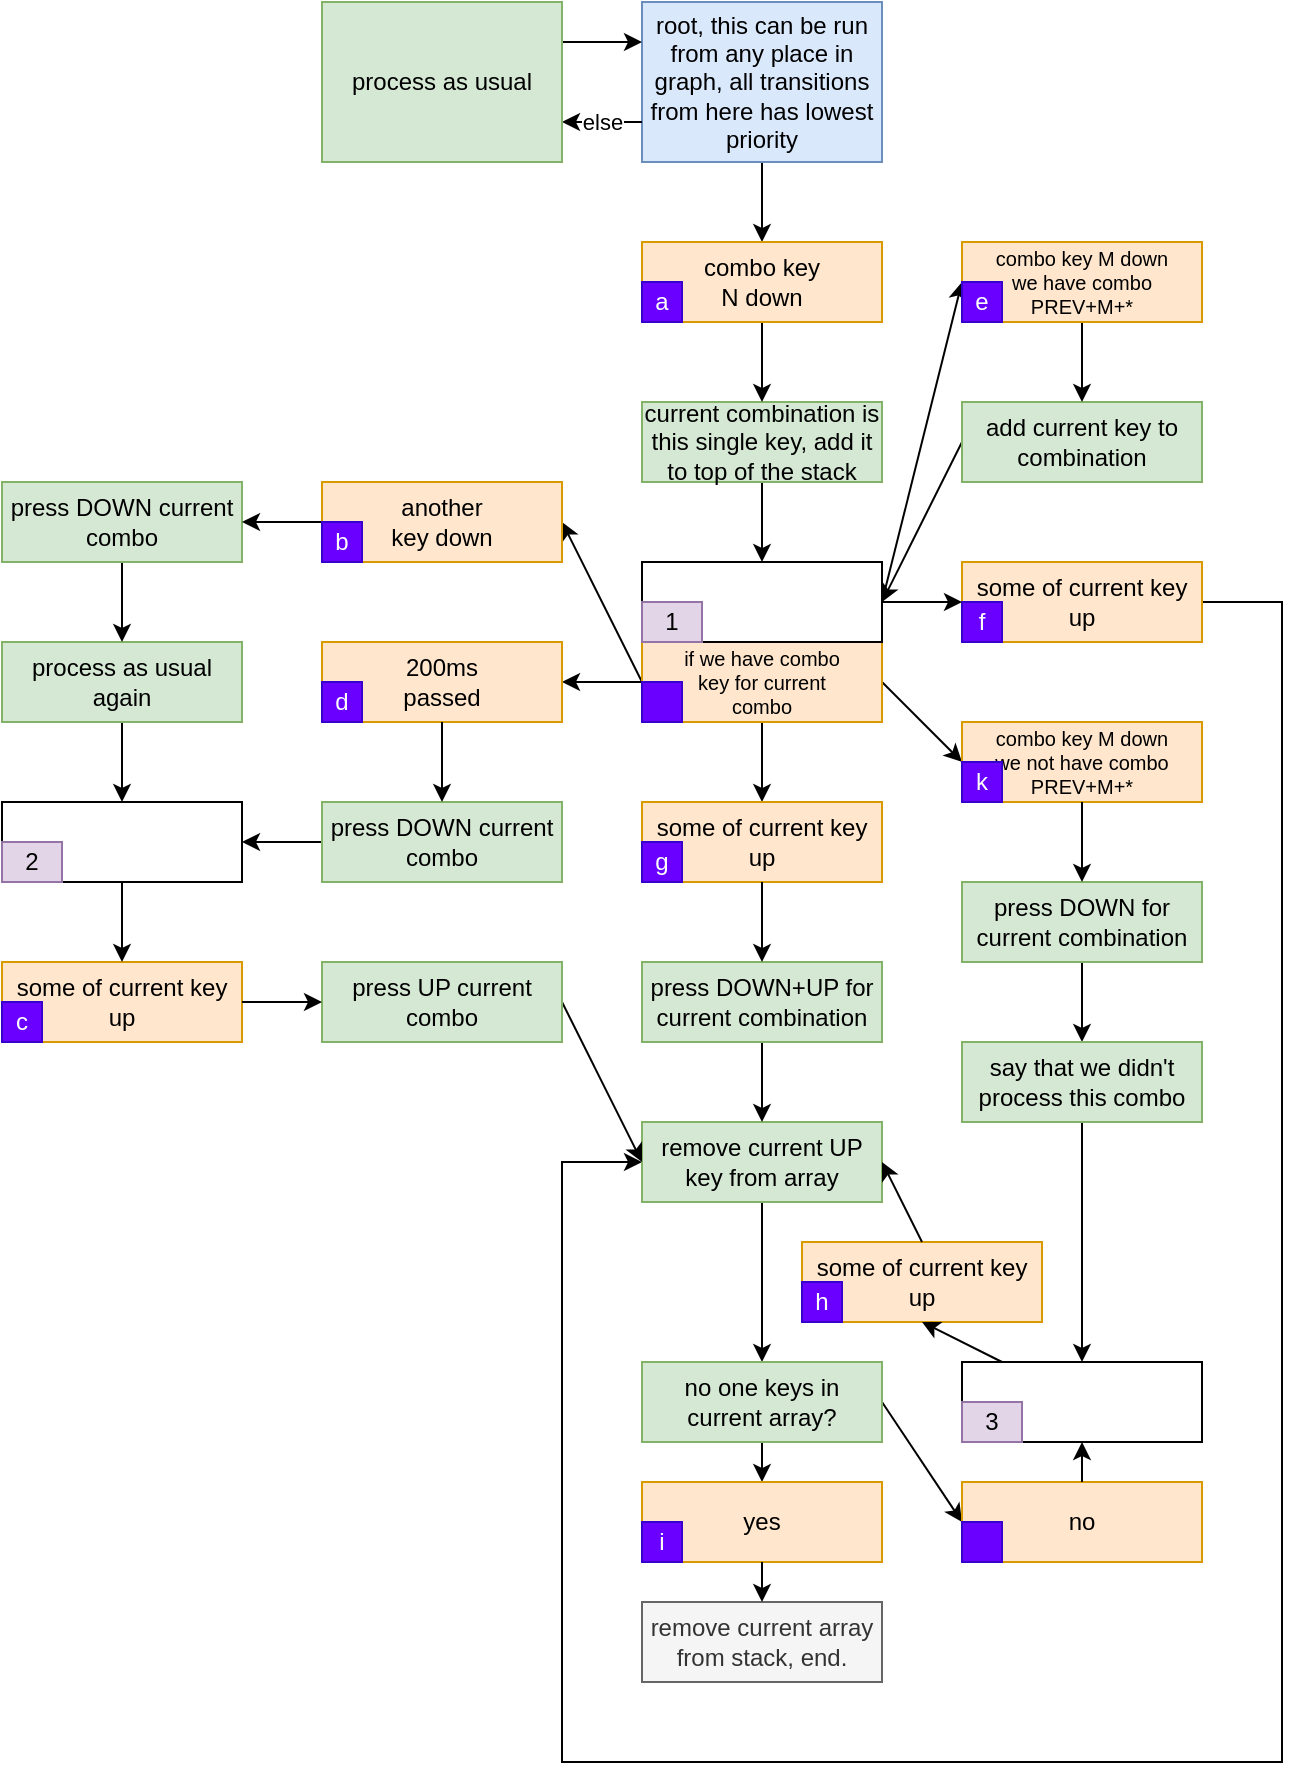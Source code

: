 <mxfile version="13.7.3" type="github">
  <diagram id="I-GsIGOzujkdGy-dldfp" name="Page-1">
    <mxGraphModel dx="1452" dy="1140" grid="1" gridSize="10" guides="1" tooltips="1" connect="1" arrows="1" fold="1" page="1" pageScale="1" pageWidth="850" pageHeight="1100" math="0" shadow="0">
      <root>
        <mxCell id="0" />
        <mxCell id="1" parent="0" />
        <mxCell id="Cp73jElpVsVrNux0-uJD-24" style="edgeStyle=none;rounded=0;orthogonalLoop=1;jettySize=auto;html=1;" edge="1" parent="1" source="9FikOTbZSqQ_IjJCwpM8-122" target="Cp73jElpVsVrNux0-uJD-22">
          <mxGeometry relative="1" as="geometry" />
        </mxCell>
        <mxCell id="9FikOTbZSqQ_IjJCwpM8-122" value="root, this can be run from any place in graph, all transitions from here has lowest priority" style="rounded=0;whiteSpace=wrap;html=1;fillColor=#dae8fc;strokeColor=#6c8ebf;" parent="1" vertex="1">
          <mxGeometry x="1360" width="120" height="80" as="geometry" />
        </mxCell>
        <mxCell id="9FikOTbZSqQ_IjJCwpM8-123" value="remove current array from stack, end." style="rounded=0;whiteSpace=wrap;html=1;fillColor=#f5f5f5;strokeColor=#666666;fontColor=#333333;" parent="1" vertex="1">
          <mxGeometry x="1360" y="800" width="120" height="40" as="geometry" />
        </mxCell>
        <mxCell id="3cy7uIy2D0ZZn0zKqhlk-67" style="edgeStyle=orthogonalEdgeStyle;rounded=0;orthogonalLoop=1;jettySize=auto;html=1;exitX=1;exitY=0.5;exitDx=0;exitDy=0;" parent="1" source="Cp73jElpVsVrNux0-uJD-68" target="9FikOTbZSqQ_IjJCwpM8-125" edge="1">
          <mxGeometry relative="1" as="geometry">
            <Array as="points">
              <mxPoint x="1680" y="300" />
              <mxPoint x="1680" y="880" />
              <mxPoint x="1320" y="880" />
              <mxPoint x="1320" y="580" />
            </Array>
          </mxGeometry>
        </mxCell>
        <mxCell id="Cp73jElpVsVrNux0-uJD-15" style="edgeStyle=none;rounded=0;orthogonalLoop=1;jettySize=auto;html=1;exitX=1;exitY=0.5;exitDx=0;exitDy=0;entryX=0;entryY=0;entryDx=0;entryDy=0;" edge="1" parent="1" source="9FikOTbZSqQ_IjJCwpM8-124" target="ggF09_UAsh0PuTfxkhmL-5">
          <mxGeometry relative="1" as="geometry" />
        </mxCell>
        <mxCell id="FyaBsQyID1A_M-N_47Ui-7" style="edgeStyle=none;rounded=0;orthogonalLoop=1;jettySize=auto;html=1;" parent="1" source="9FikOTbZSqQ_IjJCwpM8-125" target="FyaBsQyID1A_M-N_47Ui-2" edge="1">
          <mxGeometry relative="1" as="geometry" />
        </mxCell>
        <mxCell id="9FikOTbZSqQ_IjJCwpM8-125" value="remove current UP key from array" style="rounded=0;whiteSpace=wrap;html=1;fillColor=#d5e8d4;strokeColor=#82b366;" parent="1" vertex="1">
          <mxGeometry x="1360" y="560" width="120" height="40" as="geometry" />
        </mxCell>
        <mxCell id="3cy7uIy2D0ZZn0zKqhlk-63" style="edgeStyle=none;rounded=0;orthogonalLoop=1;jettySize=auto;html=1;" parent="1" source="9FikOTbZSqQ_IjJCwpM8-132" target="9FikOTbZSqQ_IjJCwpM8-124" edge="1">
          <mxGeometry relative="1" as="geometry" />
        </mxCell>
        <mxCell id="9FikOTbZSqQ_IjJCwpM8-132" value="current combination is this single key, add it to top of the stack" style="rounded=0;whiteSpace=wrap;html=1;fillColor=#d5e8d4;strokeColor=#82b366;" parent="1" vertex="1">
          <mxGeometry x="1360" y="200" width="120" height="40" as="geometry" />
        </mxCell>
        <mxCell id="3cy7uIy2D0ZZn0zKqhlk-65" style="edgeStyle=none;rounded=0;orthogonalLoop=1;jettySize=auto;html=1;" parent="1" source="9FikOTbZSqQ_IjJCwpM8-134" target="3cy7uIy2D0ZZn0zKqhlk-14" edge="1">
          <mxGeometry relative="1" as="geometry" />
        </mxCell>
        <mxCell id="9FikOTbZSqQ_IjJCwpM8-134" value="process as usual again" style="rounded=0;whiteSpace=wrap;html=1;fillColor=#d5e8d4;strokeColor=#82b366;" parent="1" vertex="1">
          <mxGeometry x="1040" y="320" width="120" height="40" as="geometry" />
        </mxCell>
        <mxCell id="Cp73jElpVsVrNux0-uJD-20" style="edgeStyle=none;rounded=0;orthogonalLoop=1;jettySize=auto;html=1;exitX=0;exitY=0.5;exitDx=0;exitDy=0;entryX=1;entryY=0.5;entryDx=0;entryDy=0;" edge="1" parent="1" source="3cy7uIy2D0ZZn0zKqhlk-10" target="Cp73jElpVsVrNux0-uJD-19">
          <mxGeometry relative="1" as="geometry" />
        </mxCell>
        <mxCell id="Cp73jElpVsVrNux0-uJD-34" style="edgeStyle=none;rounded=0;orthogonalLoop=1;jettySize=auto;html=1;exitX=0;exitY=0.5;exitDx=0;exitDy=0;entryX=1;entryY=0.5;entryDx=0;entryDy=0;" edge="1" parent="1" source="3cy7uIy2D0ZZn0zKqhlk-10" target="Cp73jElpVsVrNux0-uJD-26">
          <mxGeometry relative="1" as="geometry" />
        </mxCell>
        <mxCell id="Cp73jElpVsVrNux0-uJD-65" style="edgeStyle=none;rounded=0;orthogonalLoop=1;jettySize=auto;html=1;exitX=1;exitY=0.5;exitDx=0;exitDy=0;entryX=0;entryY=0.5;entryDx=0;entryDy=0;" edge="1" parent="1" source="3cy7uIy2D0ZZn0zKqhlk-10" target="Cp73jElpVsVrNux0-uJD-62">
          <mxGeometry relative="1" as="geometry" />
        </mxCell>
        <mxCell id="Cp73jElpVsVrNux0-uJD-71" style="edgeStyle=none;rounded=0;orthogonalLoop=1;jettySize=auto;html=1;exitX=0.5;exitY=1;exitDx=0;exitDy=0;" edge="1" parent="1" source="3cy7uIy2D0ZZn0zKqhlk-10" target="Cp73jElpVsVrNux0-uJD-42">
          <mxGeometry relative="1" as="geometry" />
        </mxCell>
        <mxCell id="3cy7uIy2D0ZZn0zKqhlk-10" value="&lt;p style=&quot;line-height: 100%&quot;&gt;&lt;/p&gt;&lt;div style=&quot;font-size: 10px&quot;&gt;&lt;font style=&quot;font-size: 10px&quot;&gt;if we have combo&lt;/font&gt;&lt;/div&gt;&lt;div style=&quot;font-size: 10px&quot;&gt;&lt;font style=&quot;font-size: 10px&quot;&gt; key for current &lt;br&gt;&lt;/font&gt;&lt;/div&gt;&lt;div style=&quot;font-size: 10px&quot;&gt;&lt;font style=&quot;font-size: 10px&quot;&gt;combo&lt;/font&gt;&lt;/div&gt;&lt;p&gt;&lt;/p&gt;" style="rounded=0;whiteSpace=wrap;html=1;fillColor=#ffe6cc;strokeColor=#d79b00;" parent="1" vertex="1">
          <mxGeometry x="1360" y="320" width="120" height="40" as="geometry" />
        </mxCell>
        <mxCell id="Cp73jElpVsVrNux0-uJD-74" style="edgeStyle=none;rounded=0;orthogonalLoop=1;jettySize=auto;html=1;" edge="1" parent="1" source="3cy7uIy2D0ZZn0zKqhlk-12" target="9FikOTbZSqQ_IjJCwpM8-125">
          <mxGeometry relative="1" as="geometry" />
        </mxCell>
        <mxCell id="3cy7uIy2D0ZZn0zKqhlk-12" value="press DOWN+UP for current combination" style="rounded=0;whiteSpace=wrap;html=1;fillColor=#d5e8d4;strokeColor=#82b366;" parent="1" vertex="1">
          <mxGeometry x="1360" y="480" width="120" height="40" as="geometry" />
        </mxCell>
        <mxCell id="3cy7uIy2D0ZZn0zKqhlk-56" style="edgeStyle=none;rounded=0;orthogonalLoop=1;jettySize=auto;html=1;exitX=0;exitY=0.5;exitDx=0;exitDy=0;entryX=1;entryY=0.5;entryDx=0;entryDy=0;" parent="1" source="3cy7uIy2D0ZZn0zKqhlk-19" target="9FikOTbZSqQ_IjJCwpM8-124" edge="1">
          <mxGeometry relative="1" as="geometry" />
        </mxCell>
        <mxCell id="3cy7uIy2D0ZZn0zKqhlk-19" value="add current key to combination" style="rounded=0;whiteSpace=wrap;html=1;fillColor=#d5e8d4;strokeColor=#82b366;" parent="1" vertex="1">
          <mxGeometry x="1520" y="200" width="120" height="40" as="geometry" />
        </mxCell>
        <mxCell id="3cy7uIy2D0ZZn0zKqhlk-64" style="edgeStyle=none;rounded=0;orthogonalLoop=1;jettySize=auto;html=1;exitX=1;exitY=0.5;exitDx=0;exitDy=0;entryX=0;entryY=0.5;entryDx=0;entryDy=0;" parent="1" source="3cy7uIy2D0ZZn0zKqhlk-26" target="9FikOTbZSqQ_IjJCwpM8-125" edge="1">
          <mxGeometry relative="1" as="geometry" />
        </mxCell>
        <mxCell id="3cy7uIy2D0ZZn0zKqhlk-26" value="press UP current combo" style="rounded=0;whiteSpace=wrap;html=1;fillColor=#d5e8d4;strokeColor=#82b366;" parent="1" vertex="1">
          <mxGeometry x="1200" y="480" width="120" height="40" as="geometry" />
        </mxCell>
        <mxCell id="3cy7uIy2D0ZZn0zKqhlk-53" value="else" style="edgeStyle=none;rounded=0;orthogonalLoop=1;jettySize=auto;html=1;exitX=0;exitY=0.75;exitDx=0;exitDy=0;entryX=1;entryY=0.75;entryDx=0;entryDy=0;" parent="1" source="9FikOTbZSqQ_IjJCwpM8-122" target="3cy7uIy2D0ZZn0zKqhlk-55" edge="1">
          <mxGeometry relative="1" as="geometry">
            <mxPoint x="1360" y="70" as="sourcePoint" />
          </mxGeometry>
        </mxCell>
        <mxCell id="3cy7uIy2D0ZZn0zKqhlk-54" style="edgeStyle=none;rounded=0;orthogonalLoop=1;jettySize=auto;html=1;exitX=1;exitY=0.25;exitDx=0;exitDy=0;entryX=0;entryY=0.25;entryDx=0;entryDy=0;" parent="1" source="3cy7uIy2D0ZZn0zKqhlk-55" target="9FikOTbZSqQ_IjJCwpM8-122" edge="1">
          <mxGeometry relative="1" as="geometry">
            <mxPoint x="1360" y="50" as="targetPoint" />
          </mxGeometry>
        </mxCell>
        <mxCell id="3cy7uIy2D0ZZn0zKqhlk-55" value="process as usual" style="rounded=0;whiteSpace=wrap;html=1;fillColor=#d5e8d4;strokeColor=#82b366;" parent="1" vertex="1">
          <mxGeometry x="1200" width="120" height="80" as="geometry" />
        </mxCell>
        <mxCell id="Cp73jElpVsVrNux0-uJD-54" style="edgeStyle=none;rounded=0;orthogonalLoop=1;jettySize=auto;html=1;" edge="1" parent="1" source="FyaBsQyID1A_M-N_47Ui-2" target="Cp73jElpVsVrNux0-uJD-52">
          <mxGeometry relative="1" as="geometry" />
        </mxCell>
        <mxCell id="Cp73jElpVsVrNux0-uJD-59" style="edgeStyle=none;rounded=0;orthogonalLoop=1;jettySize=auto;html=1;entryX=0;entryY=0.5;entryDx=0;entryDy=0;exitX=1;exitY=0.5;exitDx=0;exitDy=0;" edge="1" parent="1" source="FyaBsQyID1A_M-N_47Ui-2" target="Cp73jElpVsVrNux0-uJD-57">
          <mxGeometry relative="1" as="geometry" />
        </mxCell>
        <mxCell id="FyaBsQyID1A_M-N_47Ui-2" value="no one keys in current array?" style="rounded=0;whiteSpace=wrap;html=1;fillColor=#d5e8d4;strokeColor=#82b366;" parent="1" vertex="1">
          <mxGeometry x="1360" y="680" width="120" height="40" as="geometry" />
        </mxCell>
        <mxCell id="Cp73jElpVsVrNux0-uJD-2" style="edgeStyle=orthogonalEdgeStyle;rounded=0;orthogonalLoop=1;jettySize=auto;html=1;" edge="1" parent="1" source="Cp73jElpVsVrNux0-uJD-1" target="9FikOTbZSqQ_IjJCwpM8-134">
          <mxGeometry relative="1" as="geometry" />
        </mxCell>
        <mxCell id="Cp73jElpVsVrNux0-uJD-1" value="&lt;div&gt;press DOWN current combo&lt;/div&gt;" style="rounded=0;whiteSpace=wrap;html=1;fillColor=#d5e8d4;strokeColor=#82b366;" vertex="1" parent="1">
          <mxGeometry x="1040" y="240" width="120" height="40" as="geometry" />
        </mxCell>
        <mxCell id="Cp73jElpVsVrNux0-uJD-5" style="rounded=0;orthogonalLoop=1;jettySize=auto;html=1;entryX=1;entryY=0.5;entryDx=0;entryDy=0;exitX=0;exitY=0.5;exitDx=0;exitDy=0;" edge="1" parent="1" source="Cp73jElpVsVrNux0-uJD-4" target="3cy7uIy2D0ZZn0zKqhlk-14">
          <mxGeometry relative="1" as="geometry" />
        </mxCell>
        <mxCell id="Cp73jElpVsVrNux0-uJD-4" value="&lt;div&gt;press DOWN current combo&lt;/div&gt;" style="rounded=0;whiteSpace=wrap;html=1;fillColor=#d5e8d4;strokeColor=#82b366;" vertex="1" parent="1">
          <mxGeometry x="1200" y="400" width="120" height="40" as="geometry" />
        </mxCell>
        <mxCell id="Cp73jElpVsVrNux0-uJD-9" style="edgeStyle=none;rounded=0;orthogonalLoop=1;jettySize=auto;html=1;" edge="1" parent="1" source="Cp73jElpVsVrNux0-uJD-6" target="Cp73jElpVsVrNux0-uJD-8">
          <mxGeometry relative="1" as="geometry" />
        </mxCell>
        <mxCell id="Cp73jElpVsVrNux0-uJD-6" value="press DOWN for current combination" style="rounded=0;whiteSpace=wrap;html=1;fillColor=#d5e8d4;strokeColor=#82b366;" vertex="1" parent="1">
          <mxGeometry x="1520" y="440" width="120" height="40" as="geometry" />
        </mxCell>
        <mxCell id="Cp73jElpVsVrNux0-uJD-75" style="edgeStyle=none;rounded=0;orthogonalLoop=1;jettySize=auto;html=1;" edge="1" parent="1" source="Cp73jElpVsVrNux0-uJD-8" target="FyaBsQyID1A_M-N_47Ui-1">
          <mxGeometry relative="1" as="geometry" />
        </mxCell>
        <mxCell id="Cp73jElpVsVrNux0-uJD-8" value="say that we didn&#39;t process this combo" style="rounded=0;whiteSpace=wrap;html=1;fillColor=#d5e8d4;strokeColor=#82b366;" vertex="1" parent="1">
          <mxGeometry x="1520" y="520" width="120" height="40" as="geometry" />
        </mxCell>
        <mxCell id="Cp73jElpVsVrNux0-uJD-16" style="edgeStyle=none;rounded=0;orthogonalLoop=1;jettySize=auto;html=1;" edge="1" parent="1" source="Cp73jElpVsVrNux0-uJD-14" target="3cy7uIy2D0ZZn0zKqhlk-19">
          <mxGeometry relative="1" as="geometry" />
        </mxCell>
        <mxCell id="Cp73jElpVsVrNux0-uJD-21" style="edgeStyle=none;rounded=0;orthogonalLoop=1;jettySize=auto;html=1;entryX=1;entryY=0.5;entryDx=0;entryDy=0;" edge="1" parent="1" source="Cp73jElpVsVrNux0-uJD-19" target="Cp73jElpVsVrNux0-uJD-1">
          <mxGeometry relative="1" as="geometry" />
        </mxCell>
        <mxCell id="Cp73jElpVsVrNux0-uJD-25" style="edgeStyle=none;rounded=0;orthogonalLoop=1;jettySize=auto;html=1;" edge="1" parent="1" source="Cp73jElpVsVrNux0-uJD-22" target="9FikOTbZSqQ_IjJCwpM8-132">
          <mxGeometry relative="1" as="geometry" />
        </mxCell>
        <mxCell id="Cp73jElpVsVrNux0-uJD-27" value="" style="group" vertex="1" connectable="0" parent="1">
          <mxGeometry x="1200" y="320" width="120" height="40" as="geometry" />
        </mxCell>
        <mxCell id="Cp73jElpVsVrNux0-uJD-26" value="&lt;div&gt;200ms&lt;/div&gt;&lt;div&gt;passed&lt;br&gt;&lt;/div&gt;" style="rounded=0;whiteSpace=wrap;html=1;fillColor=#ffe6cc;strokeColor=#d79b00;" vertex="1" parent="Cp73jElpVsVrNux0-uJD-27">
          <mxGeometry width="120" height="40" as="geometry" />
        </mxCell>
        <mxCell id="ggF09_UAsh0PuTfxkhmL-3" value="d" style="rounded=0;whiteSpace=wrap;html=1;fillColor=#6a00ff;strokeColor=#3700CC;fontColor=#ffffff;" parent="Cp73jElpVsVrNux0-uJD-27" vertex="1">
          <mxGeometry y="20" width="20" height="20" as="geometry" />
        </mxCell>
        <mxCell id="Cp73jElpVsVrNux0-uJD-28" value="" style="group" vertex="1" connectable="0" parent="1">
          <mxGeometry x="1200" y="240" width="120" height="40" as="geometry" />
        </mxCell>
        <mxCell id="Cp73jElpVsVrNux0-uJD-19" value="&lt;div&gt;another &lt;br&gt;&lt;/div&gt;&lt;div&gt;key down&lt;/div&gt;" style="rounded=0;whiteSpace=wrap;html=1;fillColor=#ffe6cc;strokeColor=#d79b00;" vertex="1" parent="Cp73jElpVsVrNux0-uJD-28">
          <mxGeometry width="120" height="40" as="geometry" />
        </mxCell>
        <mxCell id="ggF09_UAsh0PuTfxkhmL-2" value="b" style="rounded=0;whiteSpace=wrap;html=1;fillColor=#6a00ff;strokeColor=#3700CC;fontColor=#ffffff;" parent="Cp73jElpVsVrNux0-uJD-28" vertex="1">
          <mxGeometry y="20" width="20" height="20" as="geometry" />
        </mxCell>
        <mxCell id="Cp73jElpVsVrNux0-uJD-29" value="" style="group" vertex="1" connectable="0" parent="1">
          <mxGeometry x="1520" y="120" width="120" height="40" as="geometry" />
        </mxCell>
        <mxCell id="Cp73jElpVsVrNux0-uJD-14" value="&lt;div style=&quot;font-size: 10px&quot;&gt;&lt;font style=&quot;font-size: 10px&quot;&gt;combo key M down&lt;/font&gt;&lt;div&gt;&lt;font style=&quot;font-size: 10px&quot;&gt;we have combo PREV+M&lt;/font&gt;&lt;font style=&quot;font-size: 10px&quot;&gt;+*&lt;/font&gt;&lt;/div&gt;&lt;/div&gt;" style="rounded=0;whiteSpace=wrap;html=1;fillColor=#ffe6cc;strokeColor=#d79b00;" vertex="1" parent="Cp73jElpVsVrNux0-uJD-29">
          <mxGeometry width="120" height="40" as="geometry" />
        </mxCell>
        <mxCell id="ggF09_UAsh0PuTfxkhmL-5" value="e" style="rounded=0;whiteSpace=wrap;html=1;fillColor=#6a00ff;strokeColor=#3700CC;fontColor=#ffffff;" parent="Cp73jElpVsVrNux0-uJD-29" vertex="1">
          <mxGeometry y="20" width="20" height="20" as="geometry" />
        </mxCell>
        <mxCell id="Cp73jElpVsVrNux0-uJD-30" value="" style="group" vertex="1" connectable="0" parent="1">
          <mxGeometry x="1360" y="120" width="120" height="40" as="geometry" />
        </mxCell>
        <mxCell id="Cp73jElpVsVrNux0-uJD-22" value="&lt;div&gt;combo key &lt;br&gt;&lt;/div&gt;&lt;div&gt;N down&lt;/div&gt;" style="rounded=0;whiteSpace=wrap;html=1;fillColor=#ffe6cc;strokeColor=#d79b00;" vertex="1" parent="Cp73jElpVsVrNux0-uJD-30">
          <mxGeometry width="120" height="40" as="geometry" />
        </mxCell>
        <mxCell id="ggF09_UAsh0PuTfxkhmL-1" value="a" style="rounded=0;whiteSpace=wrap;html=1;fillColor=#6a00ff;strokeColor=#3700CC;fontColor=#ffffff;" parent="Cp73jElpVsVrNux0-uJD-30" vertex="1">
          <mxGeometry y="20" width="20" height="20" as="geometry" />
        </mxCell>
        <mxCell id="Cp73jElpVsVrNux0-uJD-31" value="" style="group" vertex="1" connectable="0" parent="1">
          <mxGeometry x="1360" y="280" width="120" height="40" as="geometry" />
        </mxCell>
        <mxCell id="9FikOTbZSqQ_IjJCwpM8-124" value="" style="rounded=0;whiteSpace=wrap;html=1;" parent="Cp73jElpVsVrNux0-uJD-31" vertex="1">
          <mxGeometry width="120" height="40" as="geometry" />
        </mxCell>
        <mxCell id="3cy7uIy2D0ZZn0zKqhlk-70" value="1" style="rounded=0;whiteSpace=wrap;html=1;fillColor=#e1d5e7;strokeColor=#9673a6;" parent="Cp73jElpVsVrNux0-uJD-31" vertex="1">
          <mxGeometry y="20" width="30" height="20" as="geometry" />
        </mxCell>
        <mxCell id="Cp73jElpVsVrNux0-uJD-32" value="" style="group" vertex="1" connectable="0" parent="1">
          <mxGeometry x="1520" y="680" width="120" height="40" as="geometry" />
        </mxCell>
        <mxCell id="FyaBsQyID1A_M-N_47Ui-1" value="" style="rounded=0;whiteSpace=wrap;html=1;" parent="Cp73jElpVsVrNux0-uJD-32" vertex="1">
          <mxGeometry width="120" height="40" as="geometry" />
        </mxCell>
        <mxCell id="3cy7uIy2D0ZZn0zKqhlk-72" value="3" style="rounded=0;whiteSpace=wrap;html=1;fillColor=#e1d5e7;strokeColor=#9673a6;" parent="Cp73jElpVsVrNux0-uJD-32" vertex="1">
          <mxGeometry y="20" width="30" height="20" as="geometry" />
        </mxCell>
        <mxCell id="Cp73jElpVsVrNux0-uJD-33" value="" style="group" vertex="1" connectable="0" parent="1">
          <mxGeometry x="1040" y="400" width="120" height="40" as="geometry" />
        </mxCell>
        <mxCell id="3cy7uIy2D0ZZn0zKqhlk-14" value="" style="rounded=0;whiteSpace=wrap;html=1;" parent="Cp73jElpVsVrNux0-uJD-33" vertex="1">
          <mxGeometry width="120" height="40" as="geometry" />
        </mxCell>
        <mxCell id="3cy7uIy2D0ZZn0zKqhlk-74" value="2" style="rounded=0;whiteSpace=wrap;html=1;fillColor=#e1d5e7;strokeColor=#9673a6;" parent="Cp73jElpVsVrNux0-uJD-33" vertex="1">
          <mxGeometry y="20" width="30" height="20" as="geometry" />
        </mxCell>
        <mxCell id="Cp73jElpVsVrNux0-uJD-35" style="edgeStyle=none;rounded=0;orthogonalLoop=1;jettySize=auto;html=1;" edge="1" parent="1" source="Cp73jElpVsVrNux0-uJD-26" target="Cp73jElpVsVrNux0-uJD-4">
          <mxGeometry relative="1" as="geometry" />
        </mxCell>
        <mxCell id="Cp73jElpVsVrNux0-uJD-36" value="" style="group" vertex="1" connectable="0" parent="1">
          <mxGeometry x="1040" y="480" width="120" height="40" as="geometry" />
        </mxCell>
        <mxCell id="Cp73jElpVsVrNux0-uJD-37" value="some of current key up" style="rounded=0;whiteSpace=wrap;html=1;fillColor=#ffe6cc;strokeColor=#d79b00;" vertex="1" parent="Cp73jElpVsVrNux0-uJD-36">
          <mxGeometry width="120" height="40" as="geometry" />
        </mxCell>
        <mxCell id="Cp73jElpVsVrNux0-uJD-38" value="c" style="rounded=0;whiteSpace=wrap;html=1;fillColor=#6a00ff;strokeColor=#3700CC;fontColor=#ffffff;" vertex="1" parent="Cp73jElpVsVrNux0-uJD-36">
          <mxGeometry y="20" width="20" height="20" as="geometry" />
        </mxCell>
        <mxCell id="Cp73jElpVsVrNux0-uJD-39" style="edgeStyle=none;rounded=0;orthogonalLoop=1;jettySize=auto;html=1;" edge="1" parent="1" source="3cy7uIy2D0ZZn0zKqhlk-14" target="Cp73jElpVsVrNux0-uJD-37">
          <mxGeometry relative="1" as="geometry" />
        </mxCell>
        <mxCell id="Cp73jElpVsVrNux0-uJD-40" style="edgeStyle=none;rounded=0;orthogonalLoop=1;jettySize=auto;html=1;" edge="1" parent="1" source="Cp73jElpVsVrNux0-uJD-37" target="3cy7uIy2D0ZZn0zKqhlk-26">
          <mxGeometry relative="1" as="geometry" />
        </mxCell>
        <mxCell id="Cp73jElpVsVrNux0-uJD-41" value="" style="group" vertex="1" connectable="0" parent="1">
          <mxGeometry x="1360" y="400" width="120" height="40" as="geometry" />
        </mxCell>
        <mxCell id="Cp73jElpVsVrNux0-uJD-42" value="some of current key up" style="rounded=0;whiteSpace=wrap;html=1;fillColor=#ffe6cc;strokeColor=#d79b00;" vertex="1" parent="Cp73jElpVsVrNux0-uJD-41">
          <mxGeometry width="120" height="40" as="geometry" />
        </mxCell>
        <mxCell id="Cp73jElpVsVrNux0-uJD-43" value="g" style="rounded=0;whiteSpace=wrap;html=1;fillColor=#6a00ff;strokeColor=#3700CC;fontColor=#ffffff;" vertex="1" parent="Cp73jElpVsVrNux0-uJD-41">
          <mxGeometry y="20" width="20" height="20" as="geometry" />
        </mxCell>
        <mxCell id="Cp73jElpVsVrNux0-uJD-46" value="" style="group" vertex="1" connectable="0" parent="1">
          <mxGeometry x="1440" y="620" width="120" height="40" as="geometry" />
        </mxCell>
        <mxCell id="Cp73jElpVsVrNux0-uJD-47" value="some of current key up" style="rounded=0;whiteSpace=wrap;html=1;fillColor=#ffe6cc;strokeColor=#d79b00;" vertex="1" parent="Cp73jElpVsVrNux0-uJD-46">
          <mxGeometry width="120" height="40" as="geometry" />
        </mxCell>
        <mxCell id="Cp73jElpVsVrNux0-uJD-48" value="h" style="rounded=0;whiteSpace=wrap;html=1;fillColor=#6a00ff;strokeColor=#3700CC;fontColor=#ffffff;" vertex="1" parent="Cp73jElpVsVrNux0-uJD-46">
          <mxGeometry y="20" width="20" height="20" as="geometry" />
        </mxCell>
        <mxCell id="Cp73jElpVsVrNux0-uJD-49" style="edgeStyle=none;rounded=0;orthogonalLoop=1;jettySize=auto;html=1;entryX=0.5;entryY=1;entryDx=0;entryDy=0;" edge="1" parent="1" source="FyaBsQyID1A_M-N_47Ui-1" target="Cp73jElpVsVrNux0-uJD-47">
          <mxGeometry relative="1" as="geometry" />
        </mxCell>
        <mxCell id="Cp73jElpVsVrNux0-uJD-50" style="edgeStyle=none;rounded=0;orthogonalLoop=1;jettySize=auto;html=1;entryX=1;entryY=0.5;entryDx=0;entryDy=0;exitX=0.5;exitY=0;exitDx=0;exitDy=0;" edge="1" parent="1" source="Cp73jElpVsVrNux0-uJD-47" target="9FikOTbZSqQ_IjJCwpM8-125">
          <mxGeometry relative="1" as="geometry" />
        </mxCell>
        <mxCell id="Cp73jElpVsVrNux0-uJD-51" value="" style="group" vertex="1" connectable="0" parent="1">
          <mxGeometry x="1360" y="740" width="120" height="40" as="geometry" />
        </mxCell>
        <mxCell id="Cp73jElpVsVrNux0-uJD-52" value="yes" style="rounded=0;whiteSpace=wrap;html=1;fillColor=#ffe6cc;strokeColor=#d79b00;" vertex="1" parent="Cp73jElpVsVrNux0-uJD-51">
          <mxGeometry width="120" height="40" as="geometry" />
        </mxCell>
        <mxCell id="Cp73jElpVsVrNux0-uJD-53" value="i" style="rounded=0;whiteSpace=wrap;html=1;fillColor=#6a00ff;strokeColor=#3700CC;fontColor=#ffffff;" vertex="1" parent="Cp73jElpVsVrNux0-uJD-51">
          <mxGeometry y="20" width="20" height="20" as="geometry" />
        </mxCell>
        <mxCell id="Cp73jElpVsVrNux0-uJD-55" style="edgeStyle=none;rounded=0;orthogonalLoop=1;jettySize=auto;html=1;" edge="1" parent="1" source="Cp73jElpVsVrNux0-uJD-52" target="9FikOTbZSqQ_IjJCwpM8-123">
          <mxGeometry relative="1" as="geometry" />
        </mxCell>
        <mxCell id="Cp73jElpVsVrNux0-uJD-56" value="" style="group" vertex="1" connectable="0" parent="1">
          <mxGeometry x="1520" y="740" width="120" height="40" as="geometry" />
        </mxCell>
        <mxCell id="Cp73jElpVsVrNux0-uJD-57" value="no" style="rounded=0;whiteSpace=wrap;html=1;fillColor=#ffe6cc;strokeColor=#d79b00;" vertex="1" parent="Cp73jElpVsVrNux0-uJD-56">
          <mxGeometry width="120" height="40" as="geometry" />
        </mxCell>
        <mxCell id="Cp73jElpVsVrNux0-uJD-58" value="" style="rounded=0;whiteSpace=wrap;html=1;fillColor=#6a00ff;strokeColor=#3700CC;fontColor=#ffffff;" vertex="1" parent="Cp73jElpVsVrNux0-uJD-56">
          <mxGeometry y="20" width="20" height="20" as="geometry" />
        </mxCell>
        <mxCell id="Cp73jElpVsVrNux0-uJD-60" style="edgeStyle=none;rounded=0;orthogonalLoop=1;jettySize=auto;html=1;" edge="1" parent="1" source="Cp73jElpVsVrNux0-uJD-57" target="FyaBsQyID1A_M-N_47Ui-1">
          <mxGeometry relative="1" as="geometry" />
        </mxCell>
        <mxCell id="Cp73jElpVsVrNux0-uJD-61" value="" style="group" vertex="1" connectable="0" parent="1">
          <mxGeometry x="1520" y="360" width="120" height="40" as="geometry" />
        </mxCell>
        <mxCell id="Cp73jElpVsVrNux0-uJD-62" value="&lt;div style=&quot;font-size: 10px&quot;&gt;&lt;font style=&quot;font-size: 10px&quot;&gt;combo key M down&lt;/font&gt;&lt;div&gt;&lt;font style=&quot;font-size: 10px&quot;&gt;we not have combo PREV+M&lt;/font&gt;&lt;font style=&quot;font-size: 10px&quot;&gt;+*&lt;/font&gt;&lt;/div&gt;&lt;/div&gt;" style="rounded=0;whiteSpace=wrap;html=1;fillColor=#ffe6cc;strokeColor=#d79b00;" vertex="1" parent="Cp73jElpVsVrNux0-uJD-61">
          <mxGeometry width="120" height="40" as="geometry" />
        </mxCell>
        <mxCell id="Cp73jElpVsVrNux0-uJD-63" value="k" style="rounded=0;whiteSpace=wrap;html=1;fillColor=#6a00ff;strokeColor=#3700CC;fontColor=#ffffff;" vertex="1" parent="Cp73jElpVsVrNux0-uJD-61">
          <mxGeometry y="20" width="20" height="20" as="geometry" />
        </mxCell>
        <mxCell id="Cp73jElpVsVrNux0-uJD-66" style="edgeStyle=none;rounded=0;orthogonalLoop=1;jettySize=auto;html=1;" edge="1" parent="1" source="Cp73jElpVsVrNux0-uJD-62" target="Cp73jElpVsVrNux0-uJD-6">
          <mxGeometry relative="1" as="geometry" />
        </mxCell>
        <mxCell id="Cp73jElpVsVrNux0-uJD-67" value="" style="group" vertex="1" connectable="0" parent="1">
          <mxGeometry x="1520" y="280" width="120" height="40" as="geometry" />
        </mxCell>
        <mxCell id="Cp73jElpVsVrNux0-uJD-68" value="some of current key up" style="rounded=0;whiteSpace=wrap;html=1;fillColor=#ffe6cc;strokeColor=#d79b00;" vertex="1" parent="Cp73jElpVsVrNux0-uJD-67">
          <mxGeometry width="120" height="40" as="geometry" />
        </mxCell>
        <mxCell id="Cp73jElpVsVrNux0-uJD-69" value="f" style="rounded=0;whiteSpace=wrap;html=1;fillColor=#6a00ff;strokeColor=#3700CC;fontColor=#ffffff;" vertex="1" parent="Cp73jElpVsVrNux0-uJD-67">
          <mxGeometry y="20" width="20" height="20" as="geometry" />
        </mxCell>
        <mxCell id="Cp73jElpVsVrNux0-uJD-70" style="edgeStyle=none;rounded=0;orthogonalLoop=1;jettySize=auto;html=1;" edge="1" parent="1" source="9FikOTbZSqQ_IjJCwpM8-124" target="Cp73jElpVsVrNux0-uJD-68">
          <mxGeometry relative="1" as="geometry" />
        </mxCell>
        <mxCell id="Cp73jElpVsVrNux0-uJD-72" style="edgeStyle=none;rounded=0;orthogonalLoop=1;jettySize=auto;html=1;" edge="1" parent="1" source="Cp73jElpVsVrNux0-uJD-42" target="3cy7uIy2D0ZZn0zKqhlk-12">
          <mxGeometry relative="1" as="geometry" />
        </mxCell>
        <mxCell id="Cp73jElpVsVrNux0-uJD-76" value="" style="rounded=0;whiteSpace=wrap;html=1;fillColor=#6a00ff;strokeColor=#3700CC;fontColor=#ffffff;" vertex="1" parent="1">
          <mxGeometry x="1360" y="340" width="20" height="20" as="geometry" />
        </mxCell>
      </root>
    </mxGraphModel>
  </diagram>
</mxfile>
